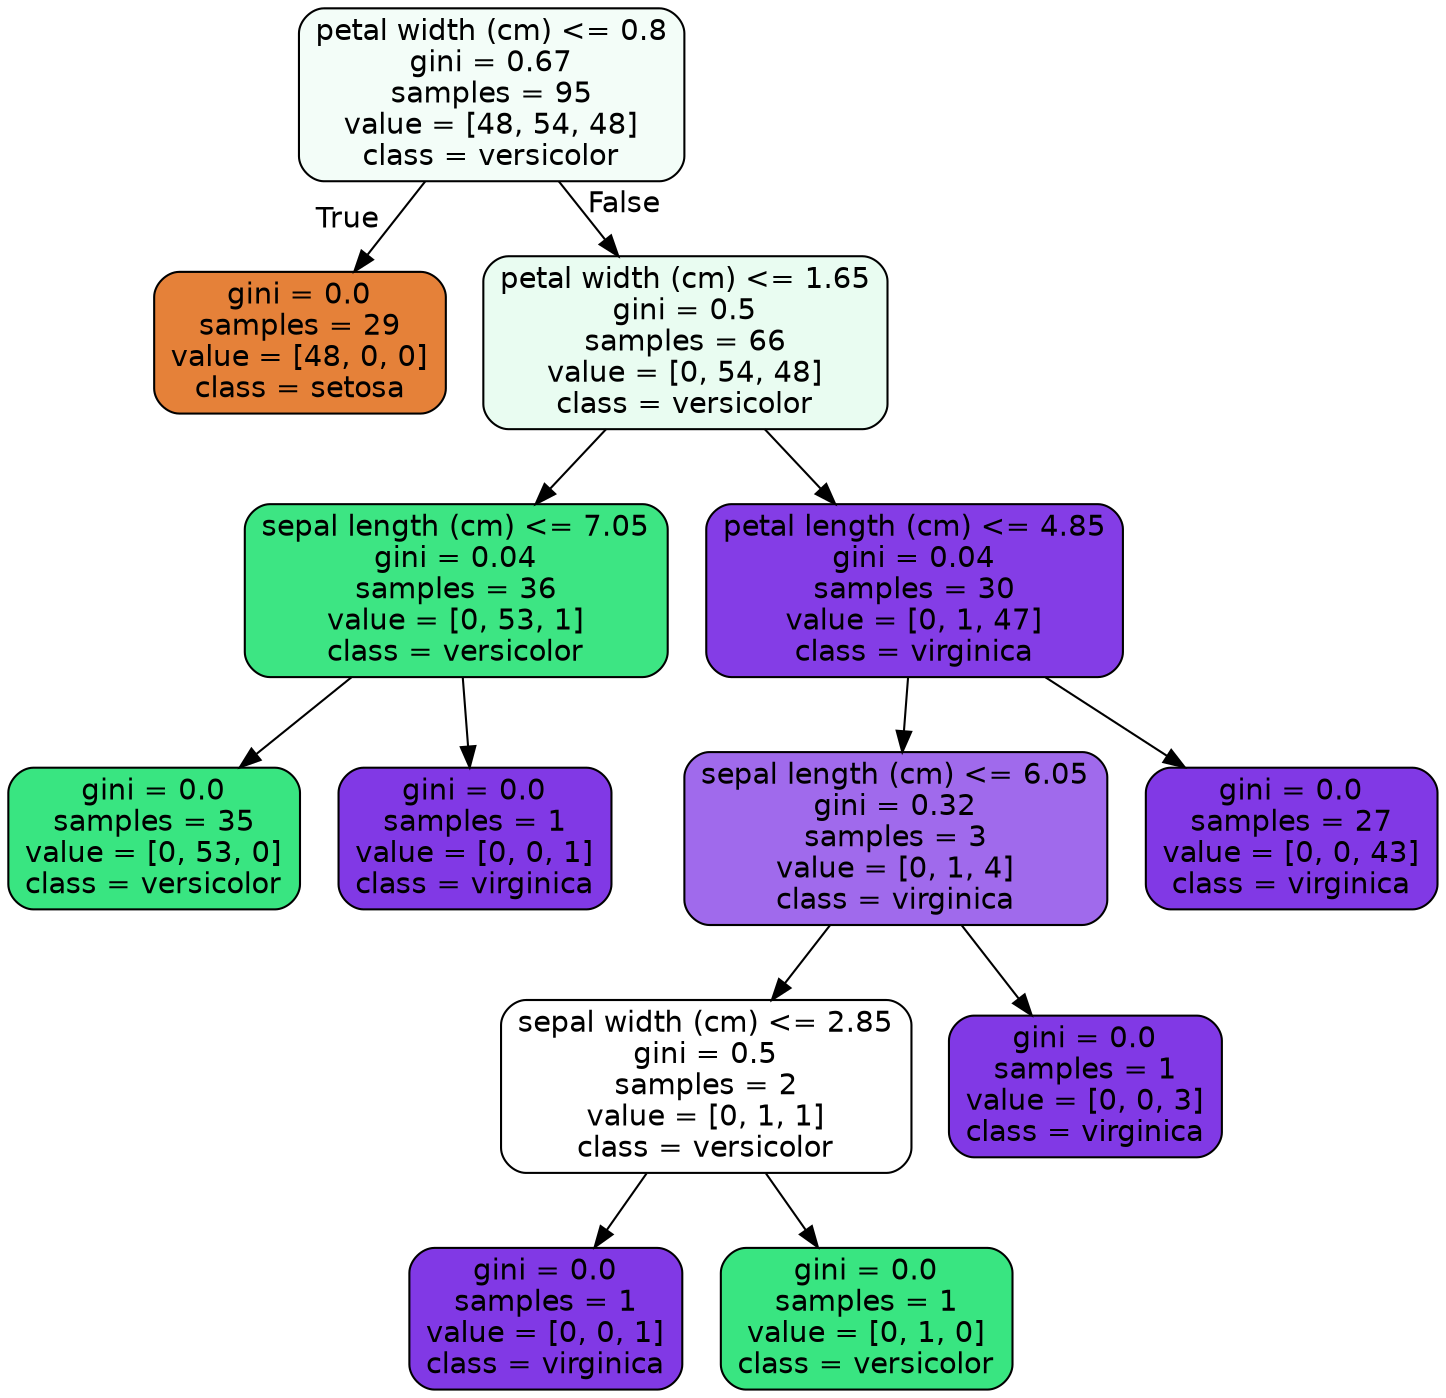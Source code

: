 digraph Tree {
node [shape=box, style="filled, rounded", color="black", fontname="helvetica"] ;
edge [fontname="helvetica"] ;
0 [label="petal width (cm) <= 0.8\ngini = 0.67\nsamples = 95\nvalue = [48, 54, 48]\nclass = versicolor", fillcolor="#f3fdf8"] ;
1 [label="gini = 0.0\nsamples = 29\nvalue = [48, 0, 0]\nclass = setosa", fillcolor="#e58139"] ;
0 -> 1 [labeldistance=2.5, labelangle=45, headlabel="True"] ;
2 [label="petal width (cm) <= 1.65\ngini = 0.5\nsamples = 66\nvalue = [0, 54, 48]\nclass = versicolor", fillcolor="#e9fcf1"] ;
0 -> 2 [labeldistance=2.5, labelangle=-45, headlabel="False"] ;
3 [label="sepal length (cm) <= 7.05\ngini = 0.04\nsamples = 36\nvalue = [0, 53, 1]\nclass = versicolor", fillcolor="#3de583"] ;
2 -> 3 ;
4 [label="gini = 0.0\nsamples = 35\nvalue = [0, 53, 0]\nclass = versicolor", fillcolor="#39e581"] ;
3 -> 4 ;
5 [label="gini = 0.0\nsamples = 1\nvalue = [0, 0, 1]\nclass = virginica", fillcolor="#8139e5"] ;
3 -> 5 ;
6 [label="petal length (cm) <= 4.85\ngini = 0.04\nsamples = 30\nvalue = [0, 1, 47]\nclass = virginica", fillcolor="#843de6"] ;
2 -> 6 ;
7 [label="sepal length (cm) <= 6.05\ngini = 0.32\nsamples = 3\nvalue = [0, 1, 4]\nclass = virginica", fillcolor="#a06aec"] ;
6 -> 7 ;
8 [label="sepal width (cm) <= 2.85\ngini = 0.5\nsamples = 2\nvalue = [0, 1, 1]\nclass = versicolor", fillcolor="#ffffff"] ;
7 -> 8 ;
9 [label="gini = 0.0\nsamples = 1\nvalue = [0, 0, 1]\nclass = virginica", fillcolor="#8139e5"] ;
8 -> 9 ;
10 [label="gini = 0.0\nsamples = 1\nvalue = [0, 1, 0]\nclass = versicolor", fillcolor="#39e581"] ;
8 -> 10 ;
11 [label="gini = 0.0\nsamples = 1\nvalue = [0, 0, 3]\nclass = virginica", fillcolor="#8139e5"] ;
7 -> 11 ;
12 [label="gini = 0.0\nsamples = 27\nvalue = [0, 0, 43]\nclass = virginica", fillcolor="#8139e5"] ;
6 -> 12 ;
}